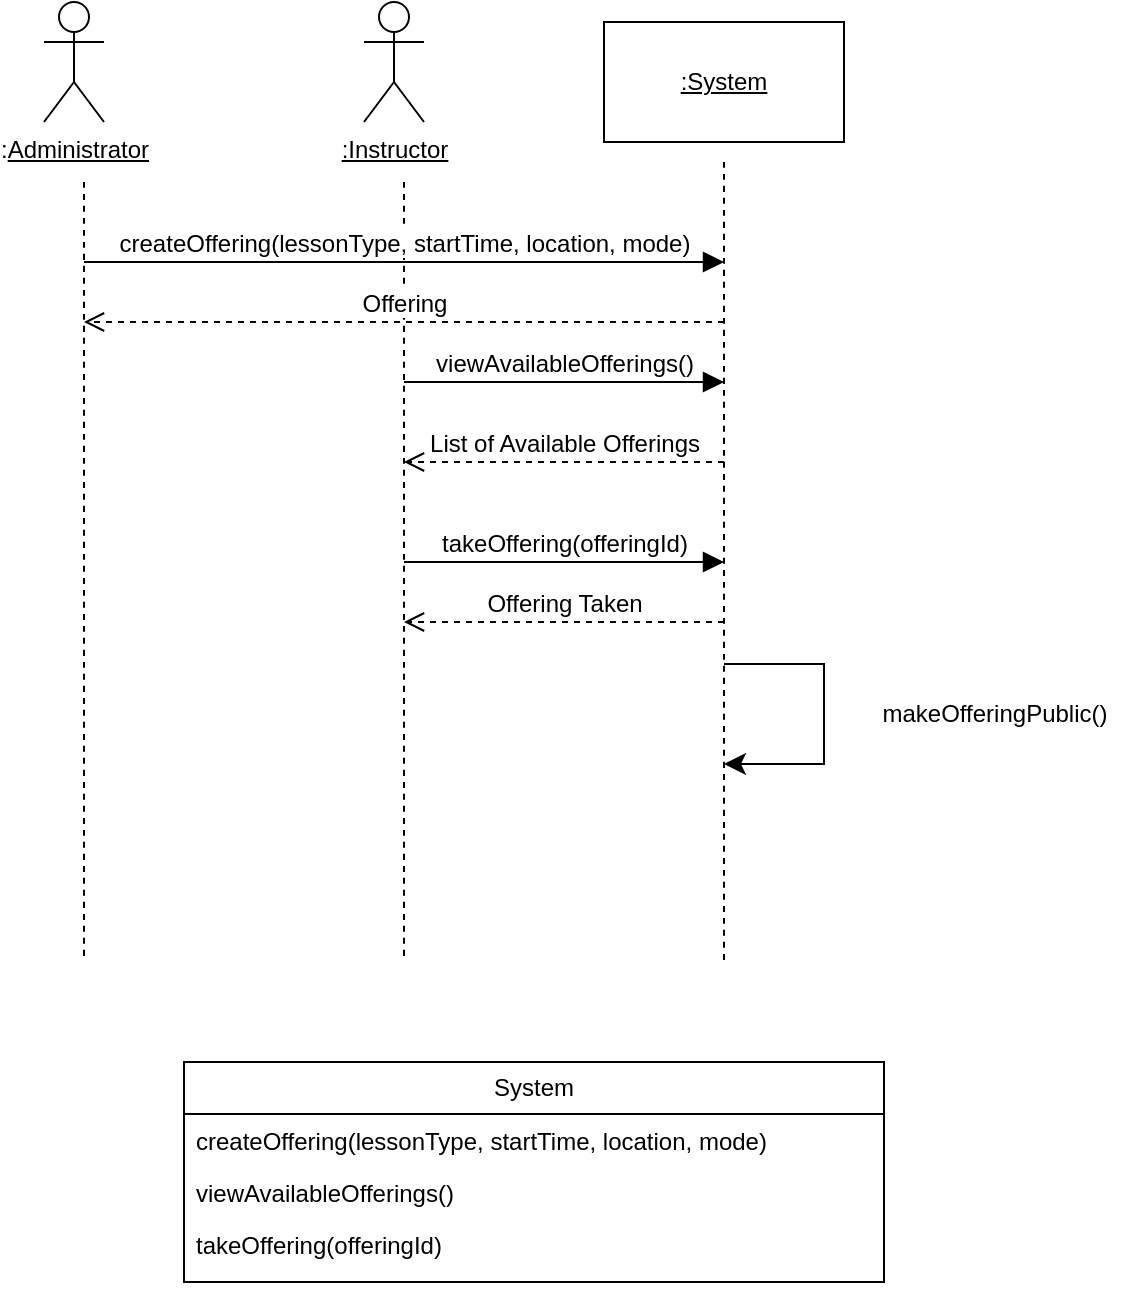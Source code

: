 <mxfile version="24.7.17" pages="3">
  <diagram id="C5RBs43oDa-KdzZeNtuy" name="SSD + System Operation">
    <mxGraphModel grid="1" page="0" gridSize="10" guides="1" tooltips="1" connect="1" arrows="1" fold="1" pageScale="1" pageWidth="827" pageHeight="1169" math="0" shadow="0">
      <root>
        <mxCell id="WIyWlLk6GJQsqaUBKTNV-0" />
        <mxCell id="WIyWlLk6GJQsqaUBKTNV-1" parent="WIyWlLk6GJQsqaUBKTNV-0" />
        <mxCell id="VqMvxvOwYOKAn_Sbm3tB-6" style="edgeStyle=none;curved=1;rounded=0;orthogonalLoop=1;jettySize=auto;html=1;fontSize=12;startSize=8;endSize=8;dashed=1;endArrow=none;endFill=0;" edge="1" parent="WIyWlLk6GJQsqaUBKTNV-1">
          <mxGeometry relative="1" as="geometry">
            <mxPoint x="120" y="170" as="sourcePoint" />
            <mxPoint x="120" y="560" as="targetPoint" />
          </mxGeometry>
        </mxCell>
        <mxCell id="VqMvxvOwYOKAn_Sbm3tB-0" value=":&lt;u&gt;Administrator&lt;/u&gt;" style="shape=umlActor;verticalLabelPosition=bottom;verticalAlign=top;html=1;outlineConnect=0;" vertex="1" parent="WIyWlLk6GJQsqaUBKTNV-1">
          <mxGeometry x="100" y="80" width="30" height="60" as="geometry" />
        </mxCell>
        <mxCell id="VqMvxvOwYOKAn_Sbm3tB-9" style="edgeStyle=none;curved=1;rounded=0;orthogonalLoop=1;jettySize=auto;html=1;fontSize=12;startSize=8;endSize=8;endArrow=none;endFill=0;dashed=1;" edge="1" parent="WIyWlLk6GJQsqaUBKTNV-1">
          <mxGeometry relative="1" as="geometry">
            <mxPoint x="280" y="560" as="targetPoint" />
            <mxPoint x="280" y="170" as="sourcePoint" />
          </mxGeometry>
        </mxCell>
        <mxCell id="VqMvxvOwYOKAn_Sbm3tB-1" value="&lt;u&gt;:Instructor&lt;/u&gt;" style="shape=umlActor;verticalLabelPosition=bottom;verticalAlign=top;html=1;outlineConnect=0;" vertex="1" parent="WIyWlLk6GJQsqaUBKTNV-1">
          <mxGeometry x="260" y="80" width="30" height="60" as="geometry" />
        </mxCell>
        <mxCell id="VqMvxvOwYOKAn_Sbm3tB-11" style="edgeStyle=none;curved=1;rounded=0;orthogonalLoop=1;jettySize=auto;html=1;fontSize=12;startSize=8;endSize=8;endArrow=none;endFill=0;dashed=1;" edge="1" parent="WIyWlLk6GJQsqaUBKTNV-1">
          <mxGeometry relative="1" as="geometry">
            <mxPoint x="440" y="560" as="targetPoint" />
            <mxPoint x="440" y="160" as="sourcePoint" />
          </mxGeometry>
        </mxCell>
        <mxCell id="VqMvxvOwYOKAn_Sbm3tB-3" value="&lt;u&gt;:System&lt;/u&gt;" style="rounded=0;whiteSpace=wrap;html=1;" vertex="1" parent="WIyWlLk6GJQsqaUBKTNV-1">
          <mxGeometry x="380" y="90" width="120" height="60" as="geometry" />
        </mxCell>
        <mxCell id="VqMvxvOwYOKAn_Sbm3tB-12" value="createOffering(lessonType, startTime, location, mode)" style="html=1;verticalAlign=bottom;endArrow=block;curved=0;rounded=0;fontSize=12;startSize=8;endSize=8;" edge="1" parent="WIyWlLk6GJQsqaUBKTNV-1">
          <mxGeometry width="80" relative="1" as="geometry">
            <mxPoint x="120" y="210" as="sourcePoint" />
            <mxPoint x="440" y="210" as="targetPoint" />
          </mxGeometry>
        </mxCell>
        <mxCell id="VqMvxvOwYOKAn_Sbm3tB-13" value="Offering" style="html=1;verticalAlign=bottom;endArrow=open;dashed=1;endSize=8;curved=0;rounded=0;fontSize=12;" edge="1" parent="WIyWlLk6GJQsqaUBKTNV-1">
          <mxGeometry relative="1" as="geometry">
            <mxPoint x="440" y="240" as="sourcePoint" />
            <mxPoint x="120" y="240" as="targetPoint" />
          </mxGeometry>
        </mxCell>
        <mxCell id="VqMvxvOwYOKAn_Sbm3tB-14" value="viewAvailableOfferings()" style="html=1;verticalAlign=bottom;endArrow=block;curved=0;rounded=0;fontSize=12;startSize=8;endSize=8;" edge="1" parent="WIyWlLk6GJQsqaUBKTNV-1">
          <mxGeometry width="80" relative="1" as="geometry">
            <mxPoint x="280" y="270" as="sourcePoint" />
            <mxPoint x="440" y="270" as="targetPoint" />
          </mxGeometry>
        </mxCell>
        <mxCell id="VqMvxvOwYOKAn_Sbm3tB-15" value="List of Available Offerings" style="html=1;verticalAlign=bottom;endArrow=open;dashed=1;endSize=8;curved=0;rounded=0;fontSize=12;" edge="1" parent="WIyWlLk6GJQsqaUBKTNV-1">
          <mxGeometry relative="1" as="geometry">
            <mxPoint x="440" y="310" as="sourcePoint" />
            <mxPoint x="280" y="310" as="targetPoint" />
          </mxGeometry>
        </mxCell>
        <mxCell id="VqMvxvOwYOKAn_Sbm3tB-16" value="takeOffering(offeringId)" style="html=1;verticalAlign=bottom;endArrow=block;curved=0;rounded=0;fontSize=12;startSize=8;endSize=8;" edge="1" parent="WIyWlLk6GJQsqaUBKTNV-1">
          <mxGeometry width="80" relative="1" as="geometry">
            <mxPoint x="280" y="360" as="sourcePoint" />
            <mxPoint x="440" y="360" as="targetPoint" />
          </mxGeometry>
        </mxCell>
        <mxCell id="VqMvxvOwYOKAn_Sbm3tB-17" value="Offering Taken" style="html=1;verticalAlign=bottom;endArrow=open;dashed=1;endSize=8;curved=0;rounded=0;fontSize=12;" edge="1" parent="WIyWlLk6GJQsqaUBKTNV-1">
          <mxGeometry relative="1" as="geometry">
            <mxPoint x="440" y="390" as="sourcePoint" />
            <mxPoint x="280" y="390" as="targetPoint" />
          </mxGeometry>
        </mxCell>
        <mxCell id="VqMvxvOwYOKAn_Sbm3tB-20" value="" style="edgeStyle=elbowEdgeStyle;elbow=horizontal;endArrow=classic;html=1;curved=0;rounded=0;endSize=8;startSize=8;fontSize=12;" edge="1" parent="WIyWlLk6GJQsqaUBKTNV-1">
          <mxGeometry width="50" height="50" relative="1" as="geometry">
            <mxPoint x="440" y="411" as="sourcePoint" />
            <mxPoint x="440" y="461" as="targetPoint" />
            <Array as="points">
              <mxPoint x="490" y="441" />
            </Array>
          </mxGeometry>
        </mxCell>
        <mxCell id="VqMvxvOwYOKAn_Sbm3tB-21" value="makeOfferingPublic()" style="text;html=1;align=center;verticalAlign=middle;resizable=0;points=[];autosize=1;strokeColor=none;fillColor=none;fontSize=12;" vertex="1" parent="WIyWlLk6GJQsqaUBKTNV-1">
          <mxGeometry x="505" y="421" width="140" height="30" as="geometry" />
        </mxCell>
        <mxCell id="VqMvxvOwYOKAn_Sbm3tB-36" value="System" style="swimlane;fontStyle=0;childLayout=stackLayout;horizontal=1;startSize=26;fillColor=none;horizontalStack=0;resizeParent=1;resizeParentMax=0;resizeLast=0;collapsible=1;marginBottom=0;whiteSpace=wrap;html=1;" vertex="1" parent="WIyWlLk6GJQsqaUBKTNV-1">
          <mxGeometry x="170" y="610" width="350" height="110" as="geometry" />
        </mxCell>
        <mxCell id="VqMvxvOwYOKAn_Sbm3tB-37" value="&lt;span style=&quot;text-align: center; text-wrap: nowrap; background-color: rgb(255, 255, 255);&quot;&gt;createOffering(lessonType, startTime, location, mode)&lt;/span&gt;" style="text;strokeColor=none;fillColor=none;align=left;verticalAlign=top;spacingLeft=4;spacingRight=4;overflow=hidden;rotatable=0;points=[[0,0.5],[1,0.5]];portConstraint=eastwest;whiteSpace=wrap;html=1;" vertex="1" parent="VqMvxvOwYOKAn_Sbm3tB-36">
          <mxGeometry y="26" width="350" height="26" as="geometry" />
        </mxCell>
        <mxCell id="VqMvxvOwYOKAn_Sbm3tB-38" value="&lt;span style=&quot;text-align: center; text-wrap: nowrap; background-color: rgb(255, 255, 255);&quot;&gt;viewAvailableOfferings()&lt;/span&gt;" style="text;strokeColor=none;fillColor=none;align=left;verticalAlign=top;spacingLeft=4;spacingRight=4;overflow=hidden;rotatable=0;points=[[0,0.5],[1,0.5]];portConstraint=eastwest;whiteSpace=wrap;html=1;" vertex="1" parent="VqMvxvOwYOKAn_Sbm3tB-36">
          <mxGeometry y="52" width="350" height="26" as="geometry" />
        </mxCell>
        <mxCell id="VqMvxvOwYOKAn_Sbm3tB-39" value="&lt;span style=&quot;text-align: center; text-wrap: nowrap; background-color: rgb(255, 255, 255);&quot;&gt;takeOffering(offeringId)&lt;/span&gt;" style="text;strokeColor=none;fillColor=none;align=left;verticalAlign=top;spacingLeft=4;spacingRight=4;overflow=hidden;rotatable=0;points=[[0,0.5],[1,0.5]];portConstraint=eastwest;whiteSpace=wrap;html=1;" vertex="1" parent="VqMvxvOwYOKAn_Sbm3tB-36">
          <mxGeometry y="78" width="350" height="32" as="geometry" />
        </mxCell>
      </root>
    </mxGraphModel>
  </diagram>
  <diagram id="nAHla5zb5Y_W3eQT8OPI" name="Contract Operations">
    <mxGraphModel grid="1" page="0" gridSize="10" guides="1" tooltips="1" connect="1" arrows="1" fold="1" pageScale="1" pageWidth="850" pageHeight="1100" math="0" shadow="0">
      <root>
        <mxCell id="0" />
        <mxCell id="1" parent="0" />
        <mxCell id="30Bg3z4UphkgLNoDZQKK-1" value="Contract: createOffering" style="text;html=1;align=center;verticalAlign=middle;resizable=0;points=[];autosize=1;strokeColor=none;fillColor=none;fontSize=16;" vertex="1" parent="1">
          <mxGeometry x="-687" y="-669" width="188" height="31" as="geometry" />
        </mxCell>
        <mxCell id="30Bg3z4UphkgLNoDZQKK-2" value="&amp;nbsp; &amp;nbsp; Operation: createOffering(lessonType: String, StartTime: LocalDateTime, mode: String, location: Location)" style="text;html=1;align=center;verticalAlign=middle;resizable=0;points=[];autosize=1;strokeColor=none;fillColor=none;fontSize=16;" vertex="1" parent="1">
          <mxGeometry x="-745" y="-644" width="785" height="31" as="geometry" />
        </mxCell>
        <mxCell id="30Bg3z4UphkgLNoDZQKK-3" value="Cross reference(s): Use Case Processing Offerings" style="text;html=1;align=center;verticalAlign=middle;resizable=0;points=[];autosize=1;strokeColor=none;fillColor=none;fontSize=16;" vertex="1" parent="1">
          <mxGeometry x="-687" y="-617" width="382" height="31" as="geometry" />
        </mxCell>
        <mxCell id="30Bg3z4UphkgLNoDZQKK-17" value="Preconditions:&amp;nbsp;&lt;div&gt;1. The Administrator is logged in and authenticated&lt;/div&gt;&lt;div&gt;2.The specified location exists in the system and has available time slots&lt;/div&gt;&lt;div&gt;3. The lessonType is valid and exists in the system&lt;/div&gt;&lt;div&gt;4. The mode is either &#39;private&#39; or &#39;group&#39;&lt;/div&gt;&lt;div&gt;&lt;br&gt;&lt;/div&gt;&lt;div&gt;&lt;br&gt;&lt;/div&gt;" style="text;html=1;align=left;verticalAlign=middle;resizable=0;points=[];autosize=1;strokeColor=none;fillColor=none;fontSize=16;" vertex="1" parent="1">
          <mxGeometry x="-679" y="-582" width="531" height="146" as="geometry" />
        </mxCell>
        <mxCell id="30Bg3z4UphkgLNoDZQKK-18" value="Postconditions:&lt;div&gt;1. A new Offering instance is created in the system (instance creation)&lt;/div&gt;&lt;div&gt;2. the new Offering&#39;s attributes are set: lessonType, duration, location, mode (attribute modification)&lt;/div&gt;&lt;div&gt;3.The new Offering&#39;s status is set to &quot;available&quot;.&lt;br&gt;&lt;/div&gt;&lt;div&gt;4. A new offerinfId is generated and assigned to new Offering&amp;nbsp;&lt;span style=&quot;background-color: initial;&quot;&gt;(attribute modification)&lt;/span&gt;&lt;/div&gt;&lt;div&gt;5. The available time sld for the specified location is updates to reflect new Offering&amp;nbsp;&lt;span style=&quot;background-color: initial;&quot;&gt;(attribute modification)&lt;/span&gt;&lt;/div&gt;&lt;div&gt;6. An association is formed between the new Offering and specified Location (Association formed)&lt;/div&gt;" style="text;html=1;align=left;verticalAlign=middle;resizable=0;points=[];autosize=1;strokeColor=none;fillColor=none;fontSize=16;" vertex="1" parent="1">
          <mxGeometry x="-679" y="-476" width="768" height="146" as="geometry" />
        </mxCell>
        <mxCell id="30Bg3z4UphkgLNoDZQKK-19" value="CO1" style="shape=umlFrame;whiteSpace=wrap;html=1;pointerEvents=0;" vertex="1" parent="1">
          <mxGeometry x="-738" y="-698" width="856" height="369" as="geometry" />
        </mxCell>
        <mxCell id="30Bg3z4UphkgLNoDZQKK-20" value="Contract: viewAvailableOfferings" style="text;html=1;align=center;verticalAlign=middle;resizable=0;points=[];autosize=1;strokeColor=none;fillColor=none;fontSize=16;" vertex="1" parent="1">
          <mxGeometry x="-687" y="-264" width="249" height="31" as="geometry" />
        </mxCell>
        <mxCell id="30Bg3z4UphkgLNoDZQKK-21" value="&amp;nbsp; &amp;nbsp; Operation: viewAvailableOfferings()" style="text;html=1;align=center;verticalAlign=middle;resizable=0;points=[];autosize=1;strokeColor=none;fillColor=none;fontSize=16;" vertex="1" parent="1">
          <mxGeometry x="-706" y="-239" width="287" height="31" as="geometry" />
        </mxCell>
        <mxCell id="30Bg3z4UphkgLNoDZQKK-22" value="Cross reference(s): Use Case Processing Offerings" style="text;html=1;align=center;verticalAlign=middle;resizable=0;points=[];autosize=1;strokeColor=none;fillColor=none;fontSize=16;" vertex="1" parent="1">
          <mxGeometry x="-687" y="-211" width="382" height="31" as="geometry" />
        </mxCell>
        <mxCell id="30Bg3z4UphkgLNoDZQKK-23" value="Preconditions:&amp;nbsp;&lt;div&gt;&lt;span style=&quot;background-color: initial;&quot;&gt;1. The instructor is logged in and authenticated&lt;/span&gt;&lt;br&gt;&lt;/div&gt;&lt;div&gt;&lt;br&gt;&lt;/div&gt;&lt;div&gt;&lt;br&gt;&lt;/div&gt;" style="text;html=1;align=left;verticalAlign=middle;resizable=0;points=[];autosize=1;strokeColor=none;fillColor=none;fontSize=16;" vertex="1" parent="1">
          <mxGeometry x="-679" y="-190" width="350" height="89" as="geometry" />
        </mxCell>
        <mxCell id="30Bg3z4UphkgLNoDZQKK-24" value="Postconditions:&lt;div&gt;none&lt;/div&gt;" style="text;html=1;align=left;verticalAlign=middle;resizable=0;points=[];autosize=1;strokeColor=none;fillColor=none;fontSize=16;" vertex="1" parent="1">
          <mxGeometry x="-681" y="-144" width="127" height="50" as="geometry" />
        </mxCell>
        <mxCell id="30Bg3z4UphkgLNoDZQKK-25" value="CO2" style="shape=umlFrame;whiteSpace=wrap;html=1;pointerEvents=0;" vertex="1" parent="1">
          <mxGeometry x="-738" y="-292" width="856" height="210" as="geometry" />
        </mxCell>
        <mxCell id="30Bg3z4UphkgLNoDZQKK-26" value="Contract: takeOffering" style="text;html=1;align=center;verticalAlign=middle;resizable=0;points=[];autosize=1;strokeColor=none;fillColor=none;fontSize=16;" vertex="1" parent="1">
          <mxGeometry x="-695" y="2" width="174" height="31" as="geometry" />
        </mxCell>
        <mxCell id="30Bg3z4UphkgLNoDZQKK-27" value="&amp;nbsp; &amp;nbsp; Operation: takeOffering(offeringId)" style="text;html=1;align=center;verticalAlign=middle;resizable=0;points=[];autosize=1;strokeColor=none;fillColor=none;fontSize=16;" vertex="1" parent="1">
          <mxGeometry x="-715" y="27" width="279" height="31" as="geometry" />
        </mxCell>
        <mxCell id="30Bg3z4UphkgLNoDZQKK-28" value="Cross reference(s): Use Case Processing Offerings" style="text;html=1;align=center;verticalAlign=middle;resizable=0;points=[];autosize=1;strokeColor=none;fillColor=none;fontSize=16;" vertex="1" parent="1">
          <mxGeometry x="-695" y="51" width="382" height="31" as="geometry" />
        </mxCell>
        <mxCell id="30Bg3z4UphkgLNoDZQKK-29" value="Preconditions:&amp;nbsp;&lt;div&gt;1. The Instructor is logged in and authenticated&lt;/div&gt;&lt;div&gt;2. The specified offeringId exists in the system&lt;/div&gt;&lt;div&gt;3. The Offering associated with offeringId is available (not taken by another Instructor)&lt;/div&gt;&lt;div&gt;4. The Instructor&#39;s qualification match the Offering&#39;s requirements&lt;/div&gt;&lt;div&gt;&lt;br&gt;&lt;/div&gt;&lt;div&gt;&lt;br&gt;&lt;/div&gt;" style="text;html=1;align=left;verticalAlign=middle;resizable=0;points=[];autosize=1;strokeColor=none;fillColor=none;fontSize=16;" vertex="1" parent="1">
          <mxGeometry x="-685" y="77" width="625" height="146" as="geometry" />
        </mxCell>
        <mxCell id="30Bg3z4UphkgLNoDZQKK-30" value="Postconditions:&lt;div&gt;1. The Offering&#39;s status is changed from &#39;available&#39; to &#39;taken&#39;.&amp;nbsp;&lt;span style=&quot;background-color: initial;&quot;&gt;(attribute modification)&lt;/span&gt;&lt;/div&gt;&lt;div&gt;2. An Association is formed between instructor and Offering&amp;nbsp;&lt;span style=&quot;background-color: initial;&quot;&gt;(Association formed)&lt;/span&gt;&lt;/div&gt;" style="text;html=1;align=left;verticalAlign=middle;resizable=0;points=[];autosize=1;strokeColor=none;fillColor=none;fontSize=16;" vertex="1" parent="1">
          <mxGeometry x="-687" y="178" width="609" height="70" as="geometry" />
        </mxCell>
        <mxCell id="30Bg3z4UphkgLNoDZQKK-31" value="CO3" style="shape=umlFrame;whiteSpace=wrap;html=1;pointerEvents=0;" vertex="1" parent="1">
          <mxGeometry x="-741" y="-32" width="856" height="300" as="geometry" />
        </mxCell>
      </root>
    </mxGraphModel>
  </diagram>
  <diagram id="lpSIQ89tHhapGm2pR5oW" name="Interaction Diagrams">
    <mxGraphModel grid="1" page="0" gridSize="10" guides="1" tooltips="1" connect="1" arrows="1" fold="1" pageScale="1" pageWidth="850" pageHeight="1100" background="none" math="0" shadow="0">
      <root>
        <mxCell id="0" />
        <mxCell id="1" parent="0" />
        <mxCell id="wvHq_chIEDrAHz9Sp8G--9" style="edgeStyle=none;curved=1;rounded=0;orthogonalLoop=1;jettySize=auto;html=1;fontSize=12;startSize=8;endSize=8;endArrow=none;endFill=0;dashed=1;" edge="1" parent="1">
          <mxGeometry relative="1" as="geometry">
            <mxPoint x="-175" y="534" as="targetPoint" />
            <mxPoint x="-184" y="-212" as="sourcePoint" />
          </mxGeometry>
        </mxCell>
        <mxCell id="wvHq_chIEDrAHz9Sp8G--1" value="Administrator" style="shape=umlActor;verticalLabelPosition=bottom;verticalAlign=top;html=1;" vertex="1" parent="1">
          <mxGeometry x="-201" y="-302" width="30" height="60" as="geometry" />
        </mxCell>
        <mxCell id="wvHq_chIEDrAHz9Sp8G--10" style="edgeStyle=none;curved=1;rounded=0;orthogonalLoop=1;jettySize=auto;html=1;fontSize=12;startSize=8;endSize=8;endArrow=none;endFill=0;dashed=1;" edge="1" parent="1" source="wvHq_chIEDrAHz9Sp8G--2">
          <mxGeometry relative="1" as="geometry">
            <mxPoint x="48" y="528" as="targetPoint" />
          </mxGeometry>
        </mxCell>
        <mxCell id="wvHq_chIEDrAHz9Sp8G--2" value="Console" style="html=1;whiteSpace=wrap;" vertex="1" parent="1">
          <mxGeometry x="-16" y="-288" width="110" height="50" as="geometry" />
        </mxCell>
        <mxCell id="wvHq_chIEDrAHz9Sp8G--11" style="edgeStyle=none;curved=1;rounded=0;orthogonalLoop=1;jettySize=auto;html=1;fontSize=12;startSize=8;endSize=8;endArrow=none;endFill=0;dashed=1;" edge="1" parent="1" source="wvHq_chIEDrAHz9Sp8G--3">
          <mxGeometry relative="1" as="geometry">
            <mxPoint x="305" y="528" as="targetPoint" />
          </mxGeometry>
        </mxCell>
        <mxCell id="wvHq_chIEDrAHz9Sp8G--3" value="LessonType" style="html=1;whiteSpace=wrap;" vertex="1" parent="1">
          <mxGeometry x="241" y="-290" width="110" height="50" as="geometry" />
        </mxCell>
        <mxCell id="wvHq_chIEDrAHz9Sp8G--12" style="edgeStyle=none;curved=1;rounded=0;orthogonalLoop=1;jettySize=auto;html=1;fontSize=12;startSize=8;endSize=8;endArrow=none;endFill=0;dashed=1;" edge="1" parent="1" source="wvHq_chIEDrAHz9Sp8G--5">
          <mxGeometry relative="1" as="geometry">
            <mxPoint x="555" y="532" as="targetPoint" />
          </mxGeometry>
        </mxCell>
        <mxCell id="wvHq_chIEDrAHz9Sp8G--5" value="&lt;u&gt;Off:Offering&lt;/u&gt;" style="html=1;whiteSpace=wrap;" vertex="1" parent="1">
          <mxGeometry x="493" y="-292" width="110" height="50" as="geometry" />
        </mxCell>
        <mxCell id="wvHq_chIEDrAHz9Sp8G--13" style="edgeStyle=none;curved=1;rounded=0;orthogonalLoop=1;jettySize=auto;html=1;fontSize=12;startSize=8;endSize=8;dashed=1;endArrow=none;endFill=0;" edge="1" parent="1" source="wvHq_chIEDrAHz9Sp8G--6">
          <mxGeometry relative="1" as="geometry">
            <mxPoint x="831" y="541" as="targetPoint" />
          </mxGeometry>
        </mxCell>
        <mxCell id="wvHq_chIEDrAHz9Sp8G--6" value="Location" style="html=1;whiteSpace=wrap;" vertex="1" parent="1">
          <mxGeometry x="758" y="-292" width="110" height="50" as="geometry" />
        </mxCell>
        <mxCell id="wvHq_chIEDrAHz9Sp8G--14" value="createOffering(lessonType, startTime, location, mode)" style="html=1;verticalAlign=bottom;endArrow=block;curved=0;rounded=0;fontSize=12;startSize=8;endSize=8;" edge="1" parent="1">
          <mxGeometry width="80" relative="1" as="geometry">
            <mxPoint x="-183" y="-174" as="sourcePoint" />
            <mxPoint x="40" y="-172" as="targetPoint" />
          </mxGeometry>
        </mxCell>
        <mxCell id="wvHq_chIEDrAHz9Sp8G--15" value="getTypicalDuration()" style="html=1;verticalAlign=bottom;endArrow=block;curved=0;rounded=0;fontSize=12;startSize=8;endSize=8;" edge="1" parent="1">
          <mxGeometry width="80" relative="1" as="geometry">
            <mxPoint x="40" y="-138" as="sourcePoint" />
            <mxPoint x="299" y="-138" as="targetPoint" />
          </mxGeometry>
        </mxCell>
        <mxCell id="wvHq_chIEDrAHz9Sp8G--16" value="typicalDuration" style="html=1;verticalAlign=bottom;endArrow=open;dashed=1;endSize=8;curved=0;rounded=0;fontSize=12;" edge="1" parent="1">
          <mxGeometry relative="1" as="geometry">
            <mxPoint x="296" y="-104" as="sourcePoint" />
            <mxPoint x="42" y="-106" as="targetPoint" />
          </mxGeometry>
        </mxCell>
        <mxCell id="wvHq_chIEDrAHz9Sp8G--17" value="hasAvailableTimeSlot(startTime, typicalDuration)" style="html=1;verticalAlign=bottom;endArrow=block;curved=0;rounded=0;fontSize=12;startSize=8;endSize=8;" edge="1" parent="1">
          <mxGeometry width="80" relative="1" as="geometry">
            <mxPoint x="41" y="-76" as="sourcePoint" />
            <mxPoint x="827" y="-76" as="targetPoint" />
          </mxGeometry>
        </mxCell>
        <mxCell id="wvHq_chIEDrAHz9Sp8G--18" value="availability Status" style="html=1;verticalAlign=bottom;endArrow=open;dashed=1;endSize=8;curved=0;rounded=0;fontSize=12;" edge="1" parent="1">
          <mxGeometry relative="1" as="geometry">
            <mxPoint x="820" y="17" as="sourcePoint" />
            <mxPoint x="43" y="17" as="targetPoint" />
          </mxGeometry>
        </mxCell>
        <mxCell id="wvHq_chIEDrAHz9Sp8G--19" value="alt" style="shape=umlFrame;whiteSpace=wrap;html=1;pointerEvents=0;" vertex="1" parent="1">
          <mxGeometry x="-266" y="33" width="1766" height="287" as="geometry" />
        </mxCell>
        <mxCell id="wvHq_chIEDrAHz9Sp8G--20" value="[availabilityStatus is false]" style="text;html=1;align=center;verticalAlign=middle;resizable=0;points=[];autosize=1;strokeColor=none;fillColor=none;fontSize=16;" vertex="1" parent="1">
          <mxGeometry x="-181" y="30" width="200" height="31" as="geometry" />
        </mxCell>
        <mxCell id="wvHq_chIEDrAHz9Sp8G--21" value="throw error" style="html=1;verticalAlign=bottom;endArrow=open;dashed=1;endSize=8;curved=0;rounded=0;fontSize=12;" edge="1" parent="1">
          <mxGeometry relative="1" as="geometry">
            <mxPoint x="48" y="99" as="sourcePoint" />
            <mxPoint x="-183" y="99" as="targetPoint" />
          </mxGeometry>
        </mxCell>
        <mxCell id="wvHq_chIEDrAHz9Sp8G--25" value="" style="endArrow=none;dashed=1;html=1;dashPattern=1 3;strokeWidth=2;rounded=0;fontSize=12;startSize=8;endSize=8;curved=1;exitX=0.003;exitY=0.516;exitDx=0;exitDy=0;exitPerimeter=0;entryX=1;entryY=0.451;entryDx=0;entryDy=0;entryPerimeter=0;" edge="1" parent="1" source="wvHq_chIEDrAHz9Sp8G--19" target="wvHq_chIEDrAHz9Sp8G--19">
          <mxGeometry width="50" height="50" relative="1" as="geometry">
            <mxPoint x="384" y="-139" as="sourcePoint" />
            <mxPoint x="434" y="-189" as="targetPoint" />
          </mxGeometry>
        </mxCell>
        <mxCell id="wvHq_chIEDrAHz9Sp8G--26" value="&lt;span style=&quot;font-size: 16px;&quot;&gt;[availabilityStatus is true]&lt;/span&gt;" style="edgeLabel;html=1;align=center;verticalAlign=middle;resizable=0;points=[];fontSize=12;" connectable="0" vertex="1" parent="wvHq_chIEDrAHz9Sp8G--25">
          <mxGeometry x="-0.732" y="-18" relative="1" as="geometry">
            <mxPoint x="-1" as="offset" />
          </mxGeometry>
        </mxCell>
        <mxCell id="wvHq_chIEDrAHz9Sp8G--27" value="off:create(lessonType,startTime,location,mode)" style="html=1;verticalAlign=bottom;endArrow=block;curved=0;rounded=0;fontSize=12;startSize=8;endSize=8;" edge="1" parent="1">
          <mxGeometry width="80" relative="1" as="geometry">
            <mxPoint x="45" y="229" as="sourcePoint" />
            <mxPoint x="555" y="229" as="targetPoint" />
          </mxGeometry>
        </mxCell>
        <mxCell id="wvHq_chIEDrAHz9Sp8G--30" style="edgeStyle=none;curved=1;rounded=0;orthogonalLoop=1;jettySize=auto;html=1;fontSize=12;startSize=8;endSize=8;endArrow=none;endFill=0;dashed=1;" edge="1" parent="1" source="wvHq_chIEDrAHz9Sp8G--29">
          <mxGeometry relative="1" as="geometry">
            <mxPoint x="1213.143" y="557.572" as="targetPoint" />
          </mxGeometry>
        </mxCell>
        <mxCell id="wvHq_chIEDrAHz9Sp8G--29" value="&lt;u&gt;:OfferingCatalog&lt;/u&gt;" style="html=1;whiteSpace=wrap;" vertex="1" parent="1">
          <mxGeometry x="1152" y="-302" width="110" height="50" as="geometry" />
        </mxCell>
        <mxCell id="wvHq_chIEDrAHz9Sp8G--32" value="add(off)" style="html=1;verticalAlign=bottom;endArrow=block;curved=0;rounded=0;fontSize=12;startSize=8;endSize=8;" edge="1" parent="1">
          <mxGeometry width="80" relative="1" as="geometry">
            <mxPoint x="42" y="273" as="sourcePoint" />
            <mxPoint x="1211" y="267" as="targetPoint" />
          </mxGeometry>
        </mxCell>
        <mxCell id="eI9eFPSfnoCoAYpsyBxN-7" style="edgeStyle=none;curved=1;rounded=0;orthogonalLoop=1;jettySize=auto;html=1;fontSize=12;startSize=8;endSize=8;dashed=1;endArrow=none;endFill=0;" edge="1" parent="1">
          <mxGeometry relative="1" as="geometry">
            <mxPoint x="-153" y="1218.286" as="targetPoint" />
            <mxPoint x="-153" y="768" as="sourcePoint" />
          </mxGeometry>
        </mxCell>
        <mxCell id="eI9eFPSfnoCoAYpsyBxN-2" value="Instructor" style="shape=umlActor;verticalLabelPosition=bottom;verticalAlign=top;html=1;" vertex="1" parent="1">
          <mxGeometry x="-168" y="678" width="30" height="60" as="geometry" />
        </mxCell>
        <mxCell id="eI9eFPSfnoCoAYpsyBxN-8" style="edgeStyle=none;curved=1;rounded=0;orthogonalLoop=1;jettySize=auto;html=1;fontSize=12;startSize=8;endSize=8;endArrow=none;endFill=0;dashed=1;" edge="1" parent="1" source="eI9eFPSfnoCoAYpsyBxN-4">
          <mxGeometry relative="1" as="geometry">
            <mxPoint x="96" y="1214" as="targetPoint" />
          </mxGeometry>
        </mxCell>
        <mxCell id="eI9eFPSfnoCoAYpsyBxN-4" value="Console" style="html=1;whiteSpace=wrap;" vertex="1" parent="1">
          <mxGeometry x="41" y="680" width="110" height="50" as="geometry" />
        </mxCell>
        <mxCell id="eI9eFPSfnoCoAYpsyBxN-9" style="edgeStyle=none;curved=1;rounded=0;orthogonalLoop=1;jettySize=auto;html=1;fontSize=12;startSize=8;endSize=8;endArrow=none;endFill=0;dashed=1;" edge="1" parent="1">
          <mxGeometry relative="1" as="geometry">
            <mxPoint x="373" y="1228.286" as="targetPoint" />
            <mxPoint x="373" y="728" as="sourcePoint" />
          </mxGeometry>
        </mxCell>
        <mxCell id="eI9eFPSfnoCoAYpsyBxN-10" value="viewAvailableOfferings()" style="html=1;verticalAlign=bottom;endArrow=block;curved=0;rounded=0;fontSize=12;startSize=8;endSize=8;" edge="1" parent="1">
          <mxGeometry x="0.036" y="14" width="80" relative="1" as="geometry">
            <mxPoint x="-156" y="797" as="sourcePoint" />
            <mxPoint x="97" y="797" as="targetPoint" />
            <mxPoint as="offset" />
          </mxGeometry>
        </mxCell>
        <mxCell id="eI9eFPSfnoCoAYpsyBxN-12" value="loop" style="shape=umlFrame;whiteSpace=wrap;html=1;pointerEvents=0;" vertex="1" parent="1">
          <mxGeometry x="-259" y="831" width="779" height="104" as="geometry" />
        </mxCell>
        <mxCell id="eI9eFPSfnoCoAYpsyBxN-15" value="[for each offering where active == true]" style="text;html=1;align=center;verticalAlign=middle;resizable=0;points=[];autosize=1;strokeColor=none;fillColor=none;fontSize=16;" vertex="1" parent="1">
          <mxGeometry x="-171" y="831" width="292" height="31" as="geometry" />
        </mxCell>
        <mxCell id="eI9eFPSfnoCoAYpsyBxN-17" value="getActiveOfferings()" style="html=1;verticalAlign=bottom;endArrow=block;curved=0;rounded=0;fontSize=12;startSize=8;endSize=8;" edge="1" parent="1">
          <mxGeometry width="80" relative="1" as="geometry">
            <mxPoint x="95" y="890" as="sourcePoint" />
            <mxPoint x="367" y="890" as="targetPoint" />
          </mxGeometry>
        </mxCell>
        <mxCell id="eI9eFPSfnoCoAYpsyBxN-18" value="return active offerings list" style="html=1;verticalAlign=bottom;endArrow=open;dashed=1;endSize=8;curved=0;rounded=0;fontSize=12;" edge="1" parent="1">
          <mxGeometry relative="1" as="geometry">
            <mxPoint x="374" y="965" as="sourcePoint" />
            <mxPoint x="94" y="965" as="targetPoint" />
          </mxGeometry>
        </mxCell>
        <mxCell id="eI9eFPSfnoCoAYpsyBxN-21" value="display active offerings list" style="html=1;verticalAlign=bottom;endArrow=open;dashed=1;endSize=8;curved=0;rounded=0;fontSize=12;" edge="1" parent="1">
          <mxGeometry relative="1" as="geometry">
            <mxPoint x="94" y="1027" as="sourcePoint" />
            <mxPoint x="-152" y="1027" as="targetPoint" />
          </mxGeometry>
        </mxCell>
        <mxCell id="AEKWbByBUi_rSP5TKBiu-1" style="edgeStyle=none;curved=1;rounded=0;orthogonalLoop=1;jettySize=auto;html=1;fontSize=12;startSize=8;endSize=8;dashed=1;endArrow=none;endFill=0;" edge="1" parent="1">
          <mxGeometry relative="1" as="geometry">
            <mxPoint x="791" y="1204.286" as="targetPoint" />
            <mxPoint x="791" y="754" as="sourcePoint" />
          </mxGeometry>
        </mxCell>
        <mxCell id="AEKWbByBUi_rSP5TKBiu-2" value="Instructor" style="shape=umlActor;verticalLabelPosition=bottom;verticalAlign=top;html=1;" vertex="1" parent="1">
          <mxGeometry x="776" y="664" width="30" height="60" as="geometry" />
        </mxCell>
        <mxCell id="AEKWbByBUi_rSP5TKBiu-3" style="edgeStyle=none;curved=1;rounded=0;orthogonalLoop=1;jettySize=auto;html=1;fontSize=12;startSize=8;endSize=8;endArrow=none;endFill=0;dashed=1;" edge="1" parent="1" source="AEKWbByBUi_rSP5TKBiu-4">
          <mxGeometry relative="1" as="geometry">
            <mxPoint x="1040" y="1200" as="targetPoint" />
          </mxGeometry>
        </mxCell>
        <mxCell id="AEKWbByBUi_rSP5TKBiu-4" value="Console" style="html=1;whiteSpace=wrap;" vertex="1" parent="1">
          <mxGeometry x="985" y="666" width="110" height="50" as="geometry" />
        </mxCell>
        <mxCell id="AEKWbByBUi_rSP5TKBiu-5" style="edgeStyle=none;curved=1;rounded=0;orthogonalLoop=1;jettySize=auto;html=1;fontSize=12;startSize=8;endSize=8;endArrow=none;endFill=0;dashed=1;" edge="1" parent="1">
          <mxGeometry relative="1" as="geometry">
            <mxPoint x="1317" y="1214.286" as="targetPoint" />
            <mxPoint x="1314.14" y="703" as="sourcePoint" />
          </mxGeometry>
        </mxCell>
        <mxCell id="AEKWbByBUi_rSP5TKBiu-7" value="takeOffering(OfferingId)" style="html=1;verticalAlign=bottom;endArrow=block;curved=0;rounded=0;fontSize=12;startSize=8;endSize=8;" edge="1" parent="1">
          <mxGeometry x="0.036" y="14" width="80" relative="1" as="geometry">
            <mxPoint x="788" y="783" as="sourcePoint" />
            <mxPoint x="1041" y="783" as="targetPoint" />
            <mxPoint as="offset" />
          </mxGeometry>
        </mxCell>
        <mxCell id="ntySwWQmr7-TiHcY1bx--2" style="edgeStyle=none;curved=1;rounded=0;orthogonalLoop=1;jettySize=auto;html=1;fontSize=12;startSize=8;endSize=8;endArrow=none;endFill=0;dashed=1;" edge="1" parent="1" source="ntySwWQmr7-TiHcY1bx--1">
          <mxGeometry relative="1" as="geometry">
            <mxPoint x="1174" y="1229.714" as="targetPoint" />
          </mxGeometry>
        </mxCell>
        <mxCell id="ntySwWQmr7-TiHcY1bx--1" value="&lt;u&gt;Off:Offering&lt;/u&gt;" style="html=1;whiteSpace=wrap;" vertex="1" parent="1">
          <mxGeometry x="1119" y="664" width="110" height="50" as="geometry" />
        </mxCell>
        <mxCell id="ntySwWQmr7-TiHcY1bx--3" value="off:find(offeringId)" style="html=1;verticalAlign=bottom;endArrow=block;curved=0;rounded=0;fontSize=12;startSize=8;endSize=8;" edge="1" parent="1">
          <mxGeometry width="80" relative="1" as="geometry">
            <mxPoint x="1040" y="814" as="sourcePoint" />
            <mxPoint x="1321" y="820" as="targetPoint" />
          </mxGeometry>
        </mxCell>
        <mxCell id="ntySwWQmr7-TiHcY1bx--4" value="setStatus(&quot;taken&quot;)" style="html=1;verticalAlign=bottom;endArrow=block;curved=0;rounded=0;fontSize=12;startSize=8;endSize=8;" edge="1" parent="1">
          <mxGeometry width="80" relative="1" as="geometry">
            <mxPoint x="1042" y="850" as="sourcePoint" />
            <mxPoint x="1174" y="852" as="targetPoint" />
          </mxGeometry>
        </mxCell>
        <mxCell id="ntySwWQmr7-TiHcY1bx--5" value="makeOfferingPublic()" style="html=1;verticalAlign=bottom;endArrow=block;curved=0;rounded=0;fontSize=12;startSize=8;endSize=8;" edge="1" parent="1">
          <mxGeometry width="80" relative="1" as="geometry">
            <mxPoint x="1041" y="898" as="sourcePoint" />
            <mxPoint x="1173" y="898" as="targetPoint" />
          </mxGeometry>
        </mxCell>
        <mxCell id="LWElUrHkr_XLk5m24YeD-2" style="edgeStyle=none;curved=1;rounded=0;orthogonalLoop=1;jettySize=auto;html=1;fontSize=12;startSize=8;endSize=8;endArrow=none;endFill=0;dashed=1;" edge="1" parent="1" source="LWElUrHkr_XLk5m24YeD-1">
          <mxGeometry relative="1" as="geometry">
            <mxPoint x="1025.941" y="554.176" as="targetPoint" />
          </mxGeometry>
        </mxCell>
        <mxCell id="LWElUrHkr_XLk5m24YeD-1" value="TimeSlot" style="html=1;whiteSpace=wrap;" vertex="1" parent="1">
          <mxGeometry x="959" y="-295" width="110" height="50" as="geometry" />
        </mxCell>
        <mxCell id="LWElUrHkr_XLk5m24YeD-4" value="isValidSlot(startTime,typicalDuration)" style="html=1;verticalAlign=bottom;endArrow=block;curved=0;rounded=0;fontSize=12;startSize=8;endSize=8;" edge="1" parent="1">
          <mxGeometry width="80" relative="1" as="geometry">
            <mxPoint x="819" y="-45" as="sourcePoint" />
            <mxPoint x="1015" y="-45" as="targetPoint" />
          </mxGeometry>
        </mxCell>
        <mxCell id="LWElUrHkr_XLk5m24YeD-5" value="validity status" style="html=1;verticalAlign=bottom;endArrow=open;dashed=1;endSize=8;curved=0;rounded=0;fontSize=12;" edge="1" parent="1">
          <mxGeometry relative="1" as="geometry">
            <mxPoint x="1018" y="-15" as="sourcePoint" />
            <mxPoint x="817" y="-15" as="targetPoint" />
          </mxGeometry>
        </mxCell>
        <mxCell id="LWElUrHkr_XLk5m24YeD-7" value="" style="edgeStyle=segmentEdgeStyle;endArrow=none;html=1;curved=0;rounded=0;endSize=8;startSize=8;fontSize=12;entryX=0.25;entryY=0;entryDx=0;entryDy=0;exitX=1;exitY=0.5;exitDx=0;exitDy=0;endFill=0;" edge="1" parent="1" source="wvHq_chIEDrAHz9Sp8G--29" target="wvHq_chIEDrAHz9Sp8G--29">
          <mxGeometry width="50" height="50" relative="1" as="geometry">
            <mxPoint x="669" y="130" as="sourcePoint" />
            <mxPoint x="719" y="80" as="targetPoint" />
            <Array as="points">
              <mxPoint x="1262" y="-282" />
              <mxPoint x="1280" y="-282" />
              <mxPoint x="1280" y="-313" />
              <mxPoint x="1180" y="-313" />
            </Array>
          </mxGeometry>
        </mxCell>
        <mxCell id="LWElUrHkr_XLk5m24YeD-8" value="&lt;u&gt;:OfferingCatalog&lt;/u&gt;" style="html=1;whiteSpace=wrap;" vertex="1" parent="1">
          <mxGeometry x="1253" y="661" width="110" height="50" as="geometry" />
        </mxCell>
        <mxCell id="LWElUrHkr_XLk5m24YeD-9" value="" style="edgeStyle=segmentEdgeStyle;endArrow=none;html=1;curved=0;rounded=0;endSize=8;startSize=8;fontSize=12;entryX=0.25;entryY=0;entryDx=0;entryDy=0;exitX=1;exitY=0.5;exitDx=0;exitDy=0;endFill=0;" edge="1" parent="1" source="LWElUrHkr_XLk5m24YeD-8" target="LWElUrHkr_XLk5m24YeD-8">
          <mxGeometry width="50" height="50" relative="1" as="geometry">
            <mxPoint x="770" y="1093" as="sourcePoint" />
            <mxPoint x="820" y="1043" as="targetPoint" />
            <Array as="points">
              <mxPoint x="1363" y="681" />
              <mxPoint x="1381" y="681" />
              <mxPoint x="1381" y="650" />
              <mxPoint x="1281" y="650" />
            </Array>
          </mxGeometry>
        </mxCell>
        <mxCell id="LWElUrHkr_XLk5m24YeD-10" value="&lt;u&gt;:OfferingCatalog&lt;/u&gt;" style="html=1;whiteSpace=wrap;" vertex="1" parent="1">
          <mxGeometry x="318" y="680" width="110" height="50" as="geometry" />
        </mxCell>
        <mxCell id="LWElUrHkr_XLk5m24YeD-11" value="" style="edgeStyle=segmentEdgeStyle;endArrow=none;html=1;curved=0;rounded=0;endSize=8;startSize=8;fontSize=12;entryX=0.25;entryY=0;entryDx=0;entryDy=0;exitX=1;exitY=0.5;exitDx=0;exitDy=0;endFill=0;" edge="1" parent="1" source="LWElUrHkr_XLk5m24YeD-10" target="LWElUrHkr_XLk5m24YeD-10">
          <mxGeometry width="50" height="50" relative="1" as="geometry">
            <mxPoint x="-165" y="1112" as="sourcePoint" />
            <mxPoint x="-115" y="1062" as="targetPoint" />
            <Array as="points">
              <mxPoint x="428" y="700" />
              <mxPoint x="446" y="700" />
              <mxPoint x="446" y="669" />
              <mxPoint x="346" y="669" />
            </Array>
          </mxGeometry>
        </mxCell>
      </root>
    </mxGraphModel>
  </diagram>
</mxfile>
